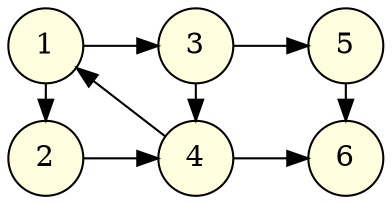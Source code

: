 
digraph G {
    node [style=filled,shape=circle,color="black",fillcolor= "lightyellow"];
    rankdir=LR;

    1;
    2;
    3;
    4;
    5;
    6;

    1->2;
    1->3;
    3->5;
    5->6;
    4->6;
    3->4;
    4->1;
    2->4;

    {rank=same;1;2};
    {rank=same;3;4};
    {rank=same;5;6};
}
